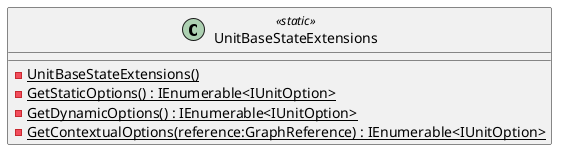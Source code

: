 @startuml
class UnitBaseStateExtensions <<static>> {
    {static} - UnitBaseStateExtensions()
    - {static} GetStaticOptions() : IEnumerable<IUnitOption>
    - {static} GetDynamicOptions() : IEnumerable<IUnitOption>
    - {static} GetContextualOptions(reference:GraphReference) : IEnumerable<IUnitOption>
}
@enduml
